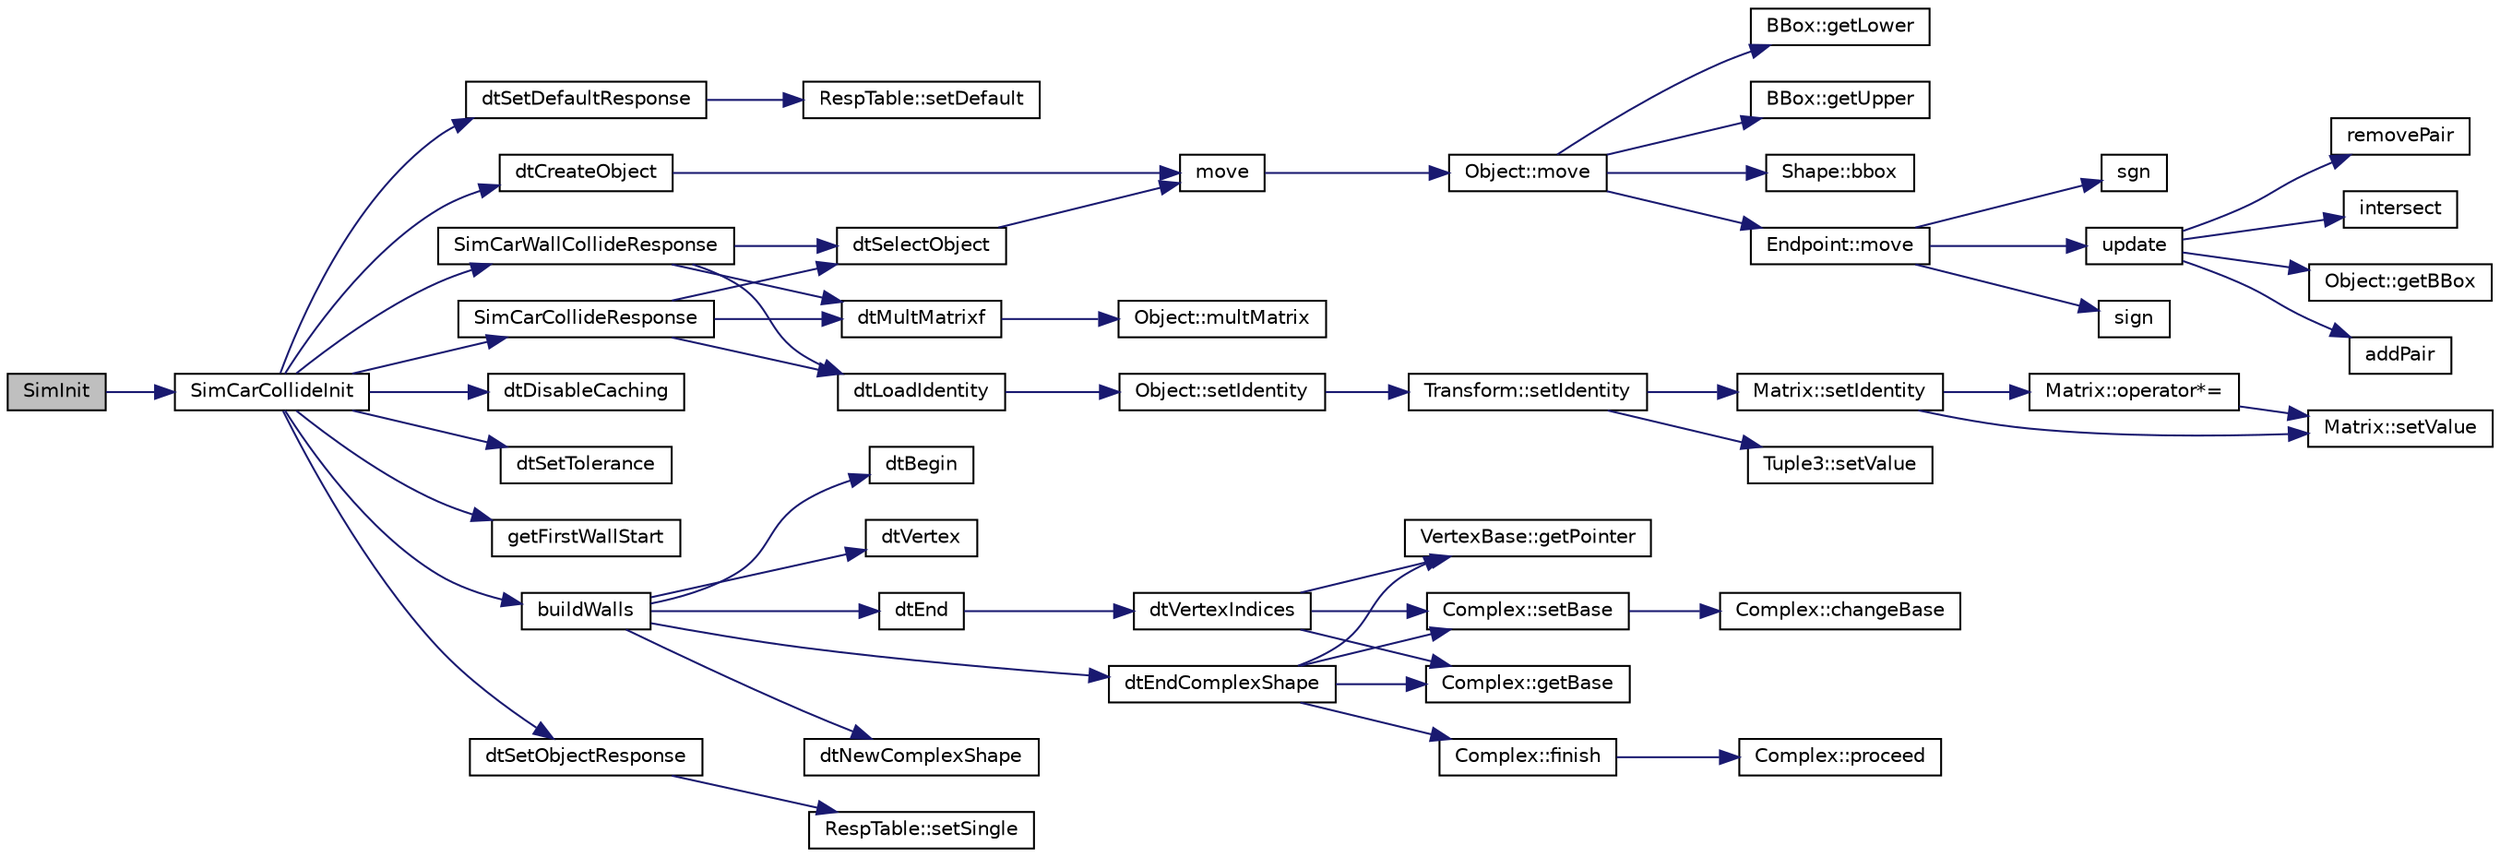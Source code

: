digraph "SimInit"
{
  edge [fontname="Helvetica",fontsize="10",labelfontname="Helvetica",labelfontsize="10"];
  node [fontname="Helvetica",fontsize="10",shape=record];
  rankdir="LR";
  Node1 [label="SimInit",height=0.2,width=0.4,color="black", fillcolor="grey75", style="filled", fontcolor="black"];
  Node1 -> Node2 [color="midnightblue",fontsize="10",style="solid",fontname="Helvetica"];
  Node2 [label="SimCarCollideInit",height=0.2,width=0.4,color="black", fillcolor="white", style="filled",URL="$collide_8cpp.html#a8943dc0339deba698a4fba00413a1edb"];
  Node2 -> Node3 [color="midnightblue",fontsize="10",style="solid",fontname="Helvetica"];
  Node3 [label="dtSetDefaultResponse",height=0.2,width=0.4,color="black", fillcolor="white", style="filled",URL="$solid_8h.html#a7f1f498d5cf296750b33370f63da9542"];
  Node3 -> Node4 [color="midnightblue",fontsize="10",style="solid",fontname="Helvetica"];
  Node4 [label="RespTable::setDefault",height=0.2,width=0.4,color="black", fillcolor="white", style="filled",URL="$class_resp_table.html#acab1d35f72700725e5c0bccaacee361a"];
  Node2 -> Node5 [color="midnightblue",fontsize="10",style="solid",fontname="Helvetica"];
  Node5 [label="SimCarCollideResponse",height=0.2,width=0.4,color="black", fillcolor="white", style="filled",URL="$collide_8cpp.html#a61748966957980ecc1abcaf37b412681"];
  Node5 -> Node6 [color="midnightblue",fontsize="10",style="solid",fontname="Helvetica"];
  Node6 [label="dtSelectObject",height=0.2,width=0.4,color="black", fillcolor="white", style="filled",URL="$solid_8h.html#a7a905c57b85966777f975069a1ea41bd"];
  Node6 -> Node7 [color="midnightblue",fontsize="10",style="solid",fontname="Helvetica"];
  Node7 [label="move",height=0.2,width=0.4,color="black", fillcolor="white", style="filled",URL="$_c-api_8cpp.html#a68c0b61b84e4e095b6463cadc275adae"];
  Node7 -> Node8 [color="midnightblue",fontsize="10",style="solid",fontname="Helvetica"];
  Node8 [label="Object::move",height=0.2,width=0.4,color="black", fillcolor="white", style="filled",URL="$class_object.html#a256116a392fdfdad1b3741adf56841b2"];
  Node8 -> Node9 [color="midnightblue",fontsize="10",style="solid",fontname="Helvetica"];
  Node9 [label="Shape::bbox",height=0.2,width=0.4,color="black", fillcolor="white", style="filled",URL="$class_shape.html#aa7c582d58e2499acbad35622eb5f2a71"];
  Node8 -> Node10 [color="midnightblue",fontsize="10",style="solid",fontname="Helvetica"];
  Node10 [label="Endpoint::move",height=0.2,width=0.4,color="black", fillcolor="white", style="filled",URL="$class_endpoint.html#a6bd1ee38ca562d26eecdbacf4012e725"];
  Node10 -> Node11 [color="midnightblue",fontsize="10",style="solid",fontname="Helvetica"];
  Node11 [label="sign",height=0.2,width=0.4,color="black", fillcolor="white", style="filled",URL="$_math_functions_8h.html#a96c13b7e2b0a7c169ee21ca9d5597a2d"];
  Node10 -> Node12 [color="midnightblue",fontsize="10",style="solid",fontname="Helvetica"];
  Node12 [label="sgn",height=0.2,width=0.4,color="black", fillcolor="white", style="filled",URL="$_basic_8h.html#a4097bf376ae66aa490a1322d20257470"];
  Node10 -> Node13 [color="midnightblue",fontsize="10",style="solid",fontname="Helvetica"];
  Node13 [label="update",height=0.2,width=0.4,color="black", fillcolor="white", style="filled",URL="$_endpoint_8cpp.html#a2accefe73b960a585da7a676ec62c950"];
  Node13 -> Node14 [color="midnightblue",fontsize="10",style="solid",fontname="Helvetica"];
  Node14 [label="intersect",height=0.2,width=0.4,color="black", fillcolor="white", style="filled",URL="$_b_box_8h.html#a427b7907596402f7b5f2bfcdf7752c1b"];
  Node13 -> Node15 [color="midnightblue",fontsize="10",style="solid",fontname="Helvetica"];
  Node15 [label="Object::getBBox",height=0.2,width=0.4,color="black", fillcolor="white", style="filled",URL="$class_object.html#af6cb6eb4cf920010ae4ab1fb6494eb95"];
  Node13 -> Node16 [color="midnightblue",fontsize="10",style="solid",fontname="Helvetica"];
  Node16 [label="addPair",height=0.2,width=0.4,color="black", fillcolor="white", style="filled",URL="$_endpoint_8cpp.html#a10dec7a3d9160175da6fe1e56afa1253"];
  Node13 -> Node17 [color="midnightblue",fontsize="10",style="solid",fontname="Helvetica"];
  Node17 [label="removePair",height=0.2,width=0.4,color="black", fillcolor="white", style="filled",URL="$_endpoint_8cpp.html#a913c82ad9ed803e1bd435df1b2d76fa7"];
  Node8 -> Node18 [color="midnightblue",fontsize="10",style="solid",fontname="Helvetica"];
  Node18 [label="BBox::getLower",height=0.2,width=0.4,color="black", fillcolor="white", style="filled",URL="$class_b_box.html#a5210ce96fc3d60375ea9c71772e4b59b"];
  Node8 -> Node19 [color="midnightblue",fontsize="10",style="solid",fontname="Helvetica"];
  Node19 [label="BBox::getUpper",height=0.2,width=0.4,color="black", fillcolor="white", style="filled",URL="$class_b_box.html#a78ba476f08c0895525e6af9e7f2211e3"];
  Node5 -> Node20 [color="midnightblue",fontsize="10",style="solid",fontname="Helvetica"];
  Node20 [label="dtLoadIdentity",height=0.2,width=0.4,color="black", fillcolor="white", style="filled",URL="$solid_8h.html#a5c8481455cc335a90634d922b9de3e99"];
  Node20 -> Node21 [color="midnightblue",fontsize="10",style="solid",fontname="Helvetica"];
  Node21 [label="Object::setIdentity",height=0.2,width=0.4,color="black", fillcolor="white", style="filled",URL="$class_object.html#a5a575a68077e1ecd450770a41864e949"];
  Node21 -> Node22 [color="midnightblue",fontsize="10",style="solid",fontname="Helvetica"];
  Node22 [label="Transform::setIdentity",height=0.2,width=0.4,color="black", fillcolor="white", style="filled",URL="$class_transform.html#ae629833596d63ea55a4d25ae8e50dbe6"];
  Node22 -> Node23 [color="midnightblue",fontsize="10",style="solid",fontname="Helvetica"];
  Node23 [label="Matrix::setIdentity",height=0.2,width=0.4,color="black", fillcolor="white", style="filled",URL="$class_matrix.html#a7c56f28d03ac651fbb3c9af5c5fac653"];
  Node23 -> Node24 [color="midnightblue",fontsize="10",style="solid",fontname="Helvetica"];
  Node24 [label="Matrix::setValue",height=0.2,width=0.4,color="black", fillcolor="white", style="filled",URL="$class_matrix.html#a6db0d5bffe96f02e3ff3ff899e0c4d8d"];
  Node23 -> Node25 [color="midnightblue",fontsize="10",style="solid",fontname="Helvetica"];
  Node25 [label="Matrix::operator*=",height=0.2,width=0.4,color="black", fillcolor="white", style="filled",URL="$class_matrix.html#aac6dd563f8c6f859f3d0760f406a1a58"];
  Node25 -> Node24 [color="midnightblue",fontsize="10",style="solid",fontname="Helvetica"];
  Node22 -> Node26 [color="midnightblue",fontsize="10",style="solid",fontname="Helvetica"];
  Node26 [label="Tuple3::setValue",height=0.2,width=0.4,color="black", fillcolor="white", style="filled",URL="$class_tuple3.html#a3ef593aef12718dc19f9cc0acff26491"];
  Node5 -> Node27 [color="midnightblue",fontsize="10",style="solid",fontname="Helvetica"];
  Node27 [label="dtMultMatrixf",height=0.2,width=0.4,color="black", fillcolor="white", style="filled",URL="$solid_8h.html#aac380bfb7f74f9510b155824e41d4357"];
  Node27 -> Node28 [color="midnightblue",fontsize="10",style="solid",fontname="Helvetica"];
  Node28 [label="Object::multMatrix",height=0.2,width=0.4,color="black", fillcolor="white", style="filled",URL="$class_object.html#a7a955b3da42897bd5e37c16913122229"];
  Node2 -> Node29 [color="midnightblue",fontsize="10",style="solid",fontname="Helvetica"];
  Node29 [label="dtDisableCaching",height=0.2,width=0.4,color="black", fillcolor="white", style="filled",URL="$solid_8h.html#ae8d1f601e5771e691c3960184c385bb4"];
  Node2 -> Node30 [color="midnightblue",fontsize="10",style="solid",fontname="Helvetica"];
  Node30 [label="dtSetTolerance",height=0.2,width=0.4,color="black", fillcolor="white", style="filled",URL="$solid_8h.html#a79f54de9387a80626c0f1620bc662da3"];
  Node2 -> Node31 [color="midnightblue",fontsize="10",style="solid",fontname="Helvetica"];
  Node31 [label="getFirstWallStart",height=0.2,width=0.4,color="black", fillcolor="white", style="filled",URL="$collide_8cpp.html#adf719d3bac9b367ecc046a712f76c555"];
  Node2 -> Node32 [color="midnightblue",fontsize="10",style="solid",fontname="Helvetica"];
  Node32 [label="buildWalls",height=0.2,width=0.4,color="black", fillcolor="white", style="filled",URL="$collide_8cpp.html#ad25baa41c74cdf2f9c2b9727a3b8beb7"];
  Node32 -> Node33 [color="midnightblue",fontsize="10",style="solid",fontname="Helvetica"];
  Node33 [label="dtEndComplexShape",height=0.2,width=0.4,color="black", fillcolor="white", style="filled",URL="$solid_8h.html#aa98029587d3006084ae48e15edf098e8"];
  Node33 -> Node34 [color="midnightblue",fontsize="10",style="solid",fontname="Helvetica"];
  Node34 [label="Complex::getBase",height=0.2,width=0.4,color="black", fillcolor="white", style="filled",URL="$class_complex.html#aed5277aa50b1dc9b8a4457ab20001aba"];
  Node33 -> Node35 [color="midnightblue",fontsize="10",style="solid",fontname="Helvetica"];
  Node35 [label="VertexBase::getPointer",height=0.2,width=0.4,color="black", fillcolor="white", style="filled",URL="$class_vertex_base.html#a046a0a2982cd502d26db6a5e5bb064b2"];
  Node33 -> Node36 [color="midnightblue",fontsize="10",style="solid",fontname="Helvetica"];
  Node36 [label="Complex::setBase",height=0.2,width=0.4,color="black", fillcolor="white", style="filled",URL="$class_complex.html#a92b7dbce645bd373937a5fea17e1ddd9"];
  Node36 -> Node37 [color="midnightblue",fontsize="10",style="solid",fontname="Helvetica"];
  Node37 [label="Complex::changeBase",height=0.2,width=0.4,color="black", fillcolor="white", style="filled",URL="$class_complex.html#a5392e09aeb9f63bffdc3c2298baf94d4"];
  Node33 -> Node38 [color="midnightblue",fontsize="10",style="solid",fontname="Helvetica"];
  Node38 [label="Complex::finish",height=0.2,width=0.4,color="black", fillcolor="white", style="filled",URL="$class_complex.html#aa33c87f68586abd187baabd04ed7d61a"];
  Node38 -> Node39 [color="midnightblue",fontsize="10",style="solid",fontname="Helvetica"];
  Node39 [label="Complex::proceed",height=0.2,width=0.4,color="black", fillcolor="white", style="filled",URL="$class_complex.html#abc54746c4a68a04c4da2442a1c7c4985"];
  Node32 -> Node40 [color="midnightblue",fontsize="10",style="solid",fontname="Helvetica"];
  Node40 [label="dtNewComplexShape",height=0.2,width=0.4,color="black", fillcolor="white", style="filled",URL="$solid_8h.html#ab24b85506a63cd00bff92875a6a460fc"];
  Node32 -> Node41 [color="midnightblue",fontsize="10",style="solid",fontname="Helvetica"];
  Node41 [label="dtBegin",height=0.2,width=0.4,color="black", fillcolor="white", style="filled",URL="$solid_8h.html#a50199c7792541eb8d350b5b849e1cd65"];
  Node32 -> Node42 [color="midnightblue",fontsize="10",style="solid",fontname="Helvetica"];
  Node42 [label="dtVertex",height=0.2,width=0.4,color="black", fillcolor="white", style="filled",URL="$solid_8h.html#a169730cdeb0e4a68b5e2aeb9abd6079c"];
  Node32 -> Node43 [color="midnightblue",fontsize="10",style="solid",fontname="Helvetica"];
  Node43 [label="dtEnd",height=0.2,width=0.4,color="black", fillcolor="white", style="filled",URL="$solid_8h.html#a56c5b231a96913c397da05add6a4bfa2"];
  Node43 -> Node44 [color="midnightblue",fontsize="10",style="solid",fontname="Helvetica"];
  Node44 [label="dtVertexIndices",height=0.2,width=0.4,color="black", fillcolor="white", style="filled",URL="$_c-api_8cpp.html#a81531cae5290300bd43adfdc29a56a45"];
  Node44 -> Node34 [color="midnightblue",fontsize="10",style="solid",fontname="Helvetica"];
  Node44 -> Node35 [color="midnightblue",fontsize="10",style="solid",fontname="Helvetica"];
  Node44 -> Node36 [color="midnightblue",fontsize="10",style="solid",fontname="Helvetica"];
  Node2 -> Node45 [color="midnightblue",fontsize="10",style="solid",fontname="Helvetica"];
  Node45 [label="dtCreateObject",height=0.2,width=0.4,color="black", fillcolor="white", style="filled",URL="$solid_8h.html#a23cda5cfbb00b9aed9ec69b13ca4a912"];
  Node45 -> Node7 [color="midnightblue",fontsize="10",style="solid",fontname="Helvetica"];
  Node2 -> Node46 [color="midnightblue",fontsize="10",style="solid",fontname="Helvetica"];
  Node46 [label="dtSetObjectResponse",height=0.2,width=0.4,color="black", fillcolor="white", style="filled",URL="$solid_8h.html#a17cb42e7d51caf5f81ff99a19fd70cd4"];
  Node46 -> Node47 [color="midnightblue",fontsize="10",style="solid",fontname="Helvetica"];
  Node47 [label="RespTable::setSingle",height=0.2,width=0.4,color="black", fillcolor="white", style="filled",URL="$class_resp_table.html#a3cf99f3864de6655b41b68c13fe498cc"];
  Node2 -> Node48 [color="midnightblue",fontsize="10",style="solid",fontname="Helvetica"];
  Node48 [label="SimCarWallCollideResponse",height=0.2,width=0.4,color="black", fillcolor="white", style="filled",URL="$collide_8cpp.html#a954403f22853de57eff83ed7f2d823d9"];
  Node48 -> Node6 [color="midnightblue",fontsize="10",style="solid",fontname="Helvetica"];
  Node48 -> Node20 [color="midnightblue",fontsize="10",style="solid",fontname="Helvetica"];
  Node48 -> Node27 [color="midnightblue",fontsize="10",style="solid",fontname="Helvetica"];
}
